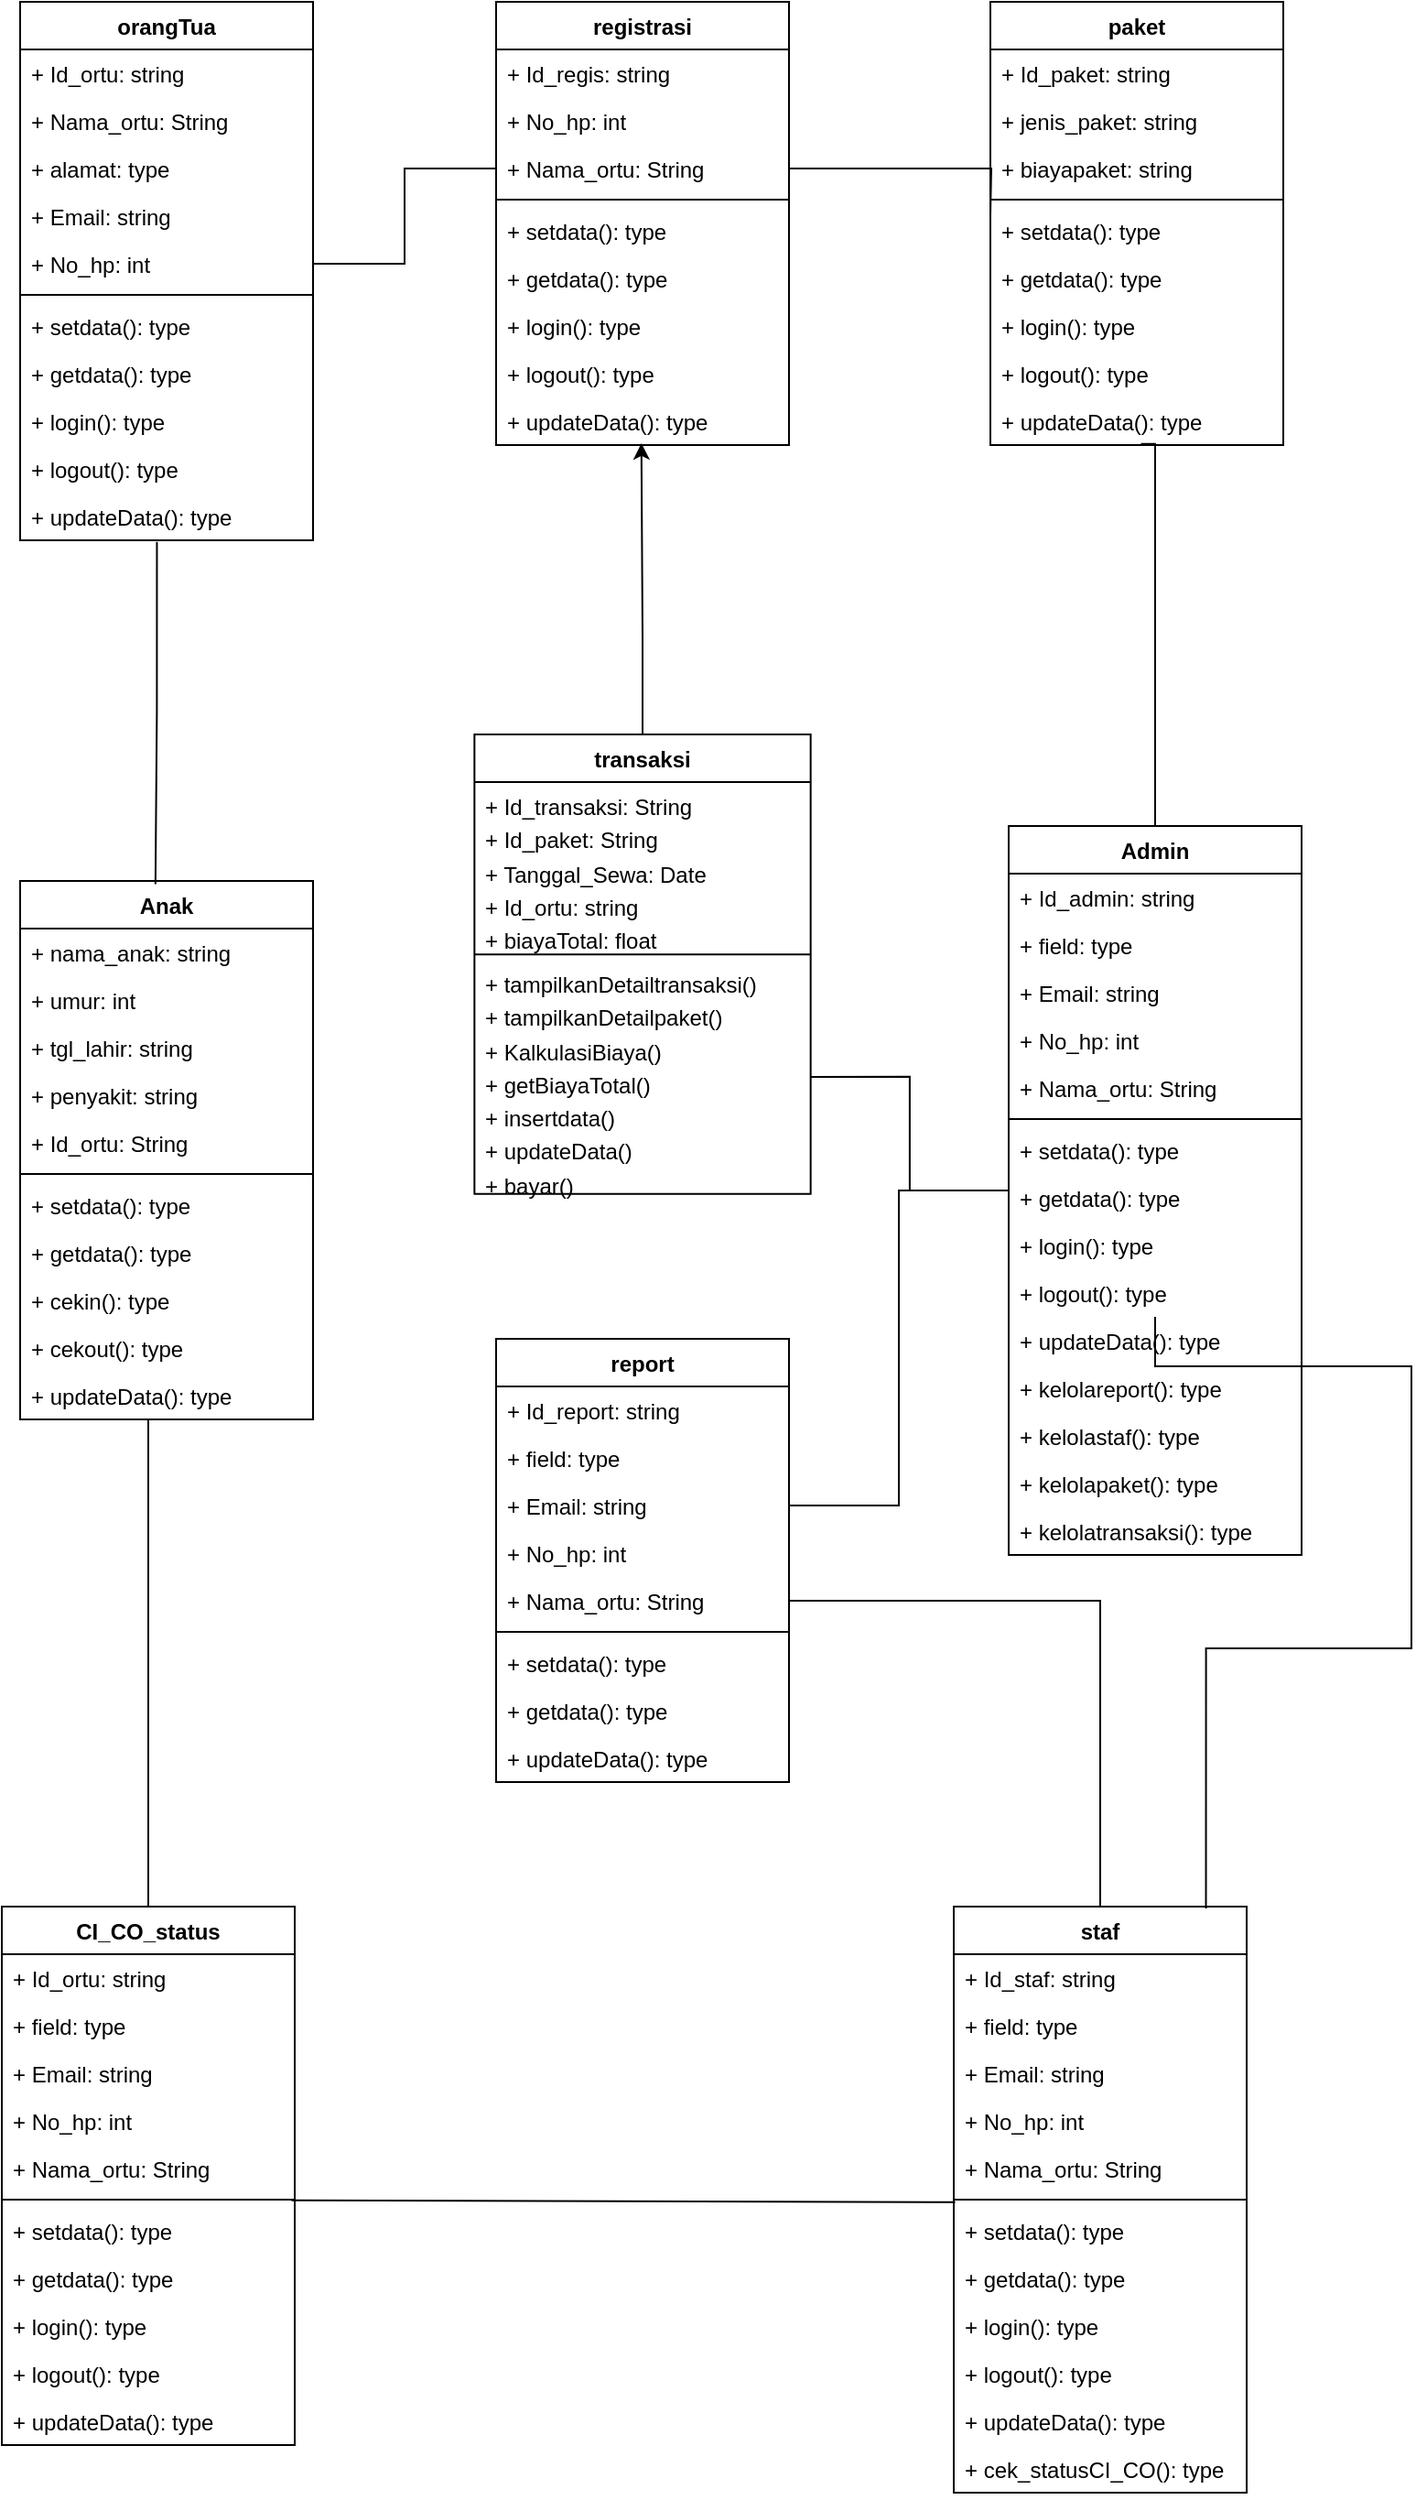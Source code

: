 <mxfile version="24.4.9" type="device">
  <diagram name="Page-1" id="0t-mGvyYorCslt9ROxZg">
    <mxGraphModel dx="456" dy="948" grid="1" gridSize="10" guides="1" tooltips="1" connect="1" arrows="1" fold="1" page="1" pageScale="1" pageWidth="850" pageHeight="1100" math="0" shadow="0">
      <root>
        <mxCell id="0" />
        <mxCell id="1" parent="0" />
        <mxCell id="l156W7WoFBeRP4FpvCoF-12" value="orangTua" style="swimlane;fontStyle=1;align=center;verticalAlign=top;childLayout=stackLayout;horizontal=1;startSize=26;horizontalStack=0;resizeParent=1;resizeParentMax=0;resizeLast=0;collapsible=1;marginBottom=0;whiteSpace=wrap;html=1;" vertex="1" parent="1">
          <mxGeometry x="30" y="30" width="160" height="294" as="geometry" />
        </mxCell>
        <mxCell id="l156W7WoFBeRP4FpvCoF-21" value="+ Id_ortu: string" style="text;strokeColor=none;fillColor=none;align=left;verticalAlign=top;spacingLeft=4;spacingRight=4;overflow=hidden;rotatable=0;points=[[0,0.5],[1,0.5]];portConstraint=eastwest;whiteSpace=wrap;html=1;" vertex="1" parent="l156W7WoFBeRP4FpvCoF-12">
          <mxGeometry y="26" width="160" height="26" as="geometry" />
        </mxCell>
        <mxCell id="l156W7WoFBeRP4FpvCoF-22" value="+ Nama_ortu: String" style="text;strokeColor=none;fillColor=none;align=left;verticalAlign=top;spacingLeft=4;spacingRight=4;overflow=hidden;rotatable=0;points=[[0,0.5],[1,0.5]];portConstraint=eastwest;whiteSpace=wrap;html=1;" vertex="1" parent="l156W7WoFBeRP4FpvCoF-12">
          <mxGeometry y="52" width="160" height="26" as="geometry" />
        </mxCell>
        <mxCell id="l156W7WoFBeRP4FpvCoF-25" value="+ alamat: type" style="text;strokeColor=none;fillColor=none;align=left;verticalAlign=top;spacingLeft=4;spacingRight=4;overflow=hidden;rotatable=0;points=[[0,0.5],[1,0.5]];portConstraint=eastwest;whiteSpace=wrap;html=1;" vertex="1" parent="l156W7WoFBeRP4FpvCoF-12">
          <mxGeometry y="78" width="160" height="26" as="geometry" />
        </mxCell>
        <mxCell id="l156W7WoFBeRP4FpvCoF-24" value="+ Email: string" style="text;strokeColor=none;fillColor=none;align=left;verticalAlign=top;spacingLeft=4;spacingRight=4;overflow=hidden;rotatable=0;points=[[0,0.5],[1,0.5]];portConstraint=eastwest;whiteSpace=wrap;html=1;" vertex="1" parent="l156W7WoFBeRP4FpvCoF-12">
          <mxGeometry y="104" width="160" height="26" as="geometry" />
        </mxCell>
        <mxCell id="l156W7WoFBeRP4FpvCoF-23" value="+ No_hp: int" style="text;strokeColor=none;fillColor=none;align=left;verticalAlign=top;spacingLeft=4;spacingRight=4;overflow=hidden;rotatable=0;points=[[0,0.5],[1,0.5]];portConstraint=eastwest;whiteSpace=wrap;html=1;" vertex="1" parent="l156W7WoFBeRP4FpvCoF-12">
          <mxGeometry y="130" width="160" height="26" as="geometry" />
        </mxCell>
        <mxCell id="l156W7WoFBeRP4FpvCoF-14" value="" style="line;strokeWidth=1;fillColor=none;align=left;verticalAlign=middle;spacingTop=-1;spacingLeft=3;spacingRight=3;rotatable=0;labelPosition=right;points=[];portConstraint=eastwest;strokeColor=inherit;" vertex="1" parent="l156W7WoFBeRP4FpvCoF-12">
          <mxGeometry y="156" width="160" height="8" as="geometry" />
        </mxCell>
        <mxCell id="l156W7WoFBeRP4FpvCoF-15" value="+ setdata(): type" style="text;strokeColor=none;fillColor=none;align=left;verticalAlign=top;spacingLeft=4;spacingRight=4;overflow=hidden;rotatable=0;points=[[0,0.5],[1,0.5]];portConstraint=eastwest;whiteSpace=wrap;html=1;" vertex="1" parent="l156W7WoFBeRP4FpvCoF-12">
          <mxGeometry y="164" width="160" height="26" as="geometry" />
        </mxCell>
        <mxCell id="l156W7WoFBeRP4FpvCoF-26" value="+ getdata(): type" style="text;strokeColor=none;fillColor=none;align=left;verticalAlign=top;spacingLeft=4;spacingRight=4;overflow=hidden;rotatable=0;points=[[0,0.5],[1,0.5]];portConstraint=eastwest;whiteSpace=wrap;html=1;" vertex="1" parent="l156W7WoFBeRP4FpvCoF-12">
          <mxGeometry y="190" width="160" height="26" as="geometry" />
        </mxCell>
        <mxCell id="l156W7WoFBeRP4FpvCoF-27" value="+ login(): type" style="text;strokeColor=none;fillColor=none;align=left;verticalAlign=top;spacingLeft=4;spacingRight=4;overflow=hidden;rotatable=0;points=[[0,0.5],[1,0.5]];portConstraint=eastwest;whiteSpace=wrap;html=1;" vertex="1" parent="l156W7WoFBeRP4FpvCoF-12">
          <mxGeometry y="216" width="160" height="26" as="geometry" />
        </mxCell>
        <mxCell id="l156W7WoFBeRP4FpvCoF-28" value="+ logout(): type" style="text;strokeColor=none;fillColor=none;align=left;verticalAlign=top;spacingLeft=4;spacingRight=4;overflow=hidden;rotatable=0;points=[[0,0.5],[1,0.5]];portConstraint=eastwest;whiteSpace=wrap;html=1;" vertex="1" parent="l156W7WoFBeRP4FpvCoF-12">
          <mxGeometry y="242" width="160" height="26" as="geometry" />
        </mxCell>
        <mxCell id="l156W7WoFBeRP4FpvCoF-29" value="+ updateData(): type" style="text;strokeColor=none;fillColor=none;align=left;verticalAlign=top;spacingLeft=4;spacingRight=4;overflow=hidden;rotatable=0;points=[[0,0.5],[1,0.5]];portConstraint=eastwest;whiteSpace=wrap;html=1;" vertex="1" parent="l156W7WoFBeRP4FpvCoF-12">
          <mxGeometry y="268" width="160" height="26" as="geometry" />
        </mxCell>
        <mxCell id="l156W7WoFBeRP4FpvCoF-30" value="paket" style="swimlane;fontStyle=1;align=center;verticalAlign=top;childLayout=stackLayout;horizontal=1;startSize=26;horizontalStack=0;resizeParent=1;resizeParentMax=0;resizeLast=0;collapsible=1;marginBottom=0;whiteSpace=wrap;html=1;" vertex="1" parent="1">
          <mxGeometry x="560" y="30" width="160" height="242" as="geometry" />
        </mxCell>
        <mxCell id="l156W7WoFBeRP4FpvCoF-31" value="+ Id_paket&lt;span style=&quot;color: rgba(0, 0, 0, 0); font-family: monospace; font-size: 0px; text-wrap: nowrap;&quot;&gt;%3CmxGraphModel%3E%3Croot%3E%3CmxCell%20id%3D%220%22%2F%3E%3CmxCell%20id%3D%221%22%20parent%3D%220%22%2F%3E%3CmxCell%20id%3D%222%22%20value%3D%22Penyewaan%22%20style%3D%22swimlane%3BfontStyle%3D1%3Balign%3Dcenter%3BverticalAlign%3Dtop%3BchildLayout%3DstackLayout%3Bhorizontal%3D1%3BstartSize%3D26%3BhorizontalStack%3D0%3BresizeParent%3D1%3BresizeParentMax%3D0%3BresizeLast%3D0%3Bcollapsible%3D1%3BmarginBottom%3D0%3BwhiteSpace%3Dwrap%3Bhtml%3D1%3B%22%20vertex%3D%221%22%20parent%3D%221%22%3E%3CmxGeometry%20x%3D%22397.884%22%20y%3D%22481.526%22%20width%3D%22183.651%22%20height%3D%22305.719%22%20as%3D%22geometry%22%3E%3CmxRectangle%20x%3D%2270%22%20y%3D%2270%22%20width%3D%22100%22%20height%3D%2230%22%20as%3D%22alternateBounds%22%2F%3E%3C%2FmxGeometry%3E%3C%2FmxCell%3E%3CmxCell%20id%3D%223%22%20value%3D%22%2B%20Id_Penyewaan%3A%20String%22%20style%3D%22text%3BstrokeColor%3Dnone%3BfillColor%3Dnone%3Balign%3Dleft%3BverticalAlign%3Dtop%3BspacingLeft%3D4%3BspacingRight%3D4%3Boverflow%3Dhidden%3Brotatable%3D0%3Bpoints%3D%5B%5B0%2C0.5%5D%2C%5B1%2C0.5%5D%5D%3BportConstraint%3Deastwest%3BwhiteSpace%3Dwrap%3Bhtml%3D1%3B%22%20vertex%3D%221%22%20parent%3D%222%22%3E%3CmxGeometry%20y%3D%2226%22%20width%3D%22183.651%22%20height%3D%2218.273%22%20as%3D%22geometry%22%2F%3E%3C%2FmxCell%3E%3CmxCell%20id%3D%224%22%20value%3D%22%2B%20Id_Motor%3A%20String%22%20style%3D%22text%3BstrokeColor%3Dnone%3BfillColor%3Dnone%3Balign%3Dleft%3BverticalAlign%3Dtop%3BspacingLeft%3D4%3BspacingRight%3D4%3Boverflow%3Dhidden%3Brotatable%3D0%3Bpoints%3D%5B%5B0%2C0.5%5D%2C%5B1%2C0.5%5D%5D%3BportConstraint%3Deastwest%3BwhiteSpace%3Dwrap%3Bhtml%3D1%3B%22%20vertex%3D%221%22%20parent%3D%222%22%3E%3CmxGeometry%20y%3D%2244.273%22%20width%3D%22183.651%22%20height%3D%2218.273%22%20as%3D%22geometry%22%2F%3E%3C%2FmxCell%3E%3CmxCell%20id%3D%225%22%20value%3D%22%2B%20Tanggal_Sewa%3A%20Date%22%20style%3D%22text%3BstrokeColor%3Dnone%3BfillColor%3Dnone%3Balign%3Dleft%3BverticalAlign%3Dtop%3BspacingLeft%3D4%3BspacingRight%3D4%3Boverflow%3Dhidden%3Brotatable%3D0%3Bpoints%3D%5B%5B0%2C0.5%5D%2C%5B1%2C0.5%5D%5D%3BportConstraint%3Deastwest%3BwhiteSpace%3Dwrap%3Bhtml%3D1%3B%22%20vertex%3D%221%22%20parent%3D%222%22%3E%3CmxGeometry%20y%3D%2262.546%22%20width%3D%22183.651%22%20height%3D%2218.273%22%20as%3D%22geometry%22%2F%3E%3C%2FmxCell%3E%3CmxCell%20id%3D%226%22%20value%3D%22%2B%20Tanggal_Kembali%3A%20Date%22%20style%3D%22text%3BstrokeColor%3Dnone%3BfillColor%3Dnone%3Balign%3Dleft%3BverticalAlign%3Dtop%3BspacingLeft%3D4%3BspacingRight%3D4%3Boverflow%3Dhidden%3Brotatable%3D0%3Bpoints%3D%5B%5B0%2C0.5%5D%2C%5B1%2C0.5%5D%5D%3BportConstraint%3Deastwest%3BwhiteSpace%3Dwrap%3Bhtml%3D1%3B%22%20vertex%3D%221%22%20parent%3D%222%22%3E%3CmxGeometry%20y%3D%2280.819%22%20width%3D%22183.651%22%20height%3D%2218.273%22%20as%3D%22geometry%22%2F%3E%3C%2FmxCell%3E%3CmxCell%20id%3D%227%22%20value%3D%22%2B%20Durasi_sewa%3A%20Time%22%20style%3D%22text%3BstrokeColor%3Dnone%3BfillColor%3Dnone%3Balign%3Dleft%3BverticalAlign%3Dtop%3BspacingLeft%3D4%3BspacingRight%3D4%3Boverflow%3Dhidden%3Brotatable%3D0%3Bpoints%3D%5B%5B0%2C0.5%5D%2C%5B1%2C0.5%5D%5D%3BportConstraint%3Deastwest%3BwhiteSpace%3Dwrap%3Bhtml%3D1%3B%22%20vertex%3D%221%22%20parent%3D%222%22%3E%3CmxGeometry%20y%3D%2299.092%22%20width%3D%22183.651%22%20height%3D%2218.273%22%20as%3D%22geometry%22%2F%3E%3C%2FmxCell%3E%3CmxCell%20id%3D%228%22%20value%3D%22%2B%20Jaminan%3A%20String%22%20style%3D%22text%3BstrokeColor%3Dnone%3BfillColor%3Dnone%3Balign%3Dleft%3BverticalAlign%3Dtop%3BspacingLeft%3D4%3BspacingRight%3D4%3Boverflow%3Dhidden%3Brotatable%3D0%3Bpoints%3D%5B%5B0%2C0.5%5D%2C%5B1%2C0.5%5D%5D%3BportConstraint%3Deastwest%3BwhiteSpace%3Dwrap%3Bhtml%3D1%3B%22%20vertex%3D%221%22%20parent%3D%222%22%3E%3CmxGeometry%20y%3D%22117.365%22%20width%3D%22183.651%22%20height%3D%2218.273%22%20as%3D%22geometry%22%2F%3E%3C%2FmxCell%3E%3CmxCell%20id%3D%229%22%20value%3D%22%2B%20Id_Pelanggan%3A%20string%22%20style%3D%22text%3BstrokeColor%3Dnone%3BfillColor%3Dnone%3Balign%3Dleft%3BverticalAlign%3Dtop%3BspacingLeft%3D4%3BspacingRight%3D4%3Boverflow%3Dhidden%3Brotatable%3D0%3Bpoints%3D%5B%5B0%2C0.5%5D%2C%5B1%2C0.5%5D%5D%3BportConstraint%3Deastwest%3BwhiteSpace%3Dwrap%3Bhtml%3D1%3B%22%20vertex%3D%221%22%20parent%3D%222%22%3E%3CmxGeometry%20y%3D%22135.639%22%20width%3D%22183.651%22%20height%3D%2218.273%22%20as%3D%22geometry%22%2F%3E%3C%2FmxCell%3E%3CmxCell%20id%3D%2210%22%20value%3D%22%2B%20biayaTotal%3A%20float%22%20style%3D%22text%3BstrokeColor%3Dnone%3BfillColor%3Dnone%3Balign%3Dleft%3BverticalAlign%3Dtop%3BspacingLeft%3D4%3BspacingRight%3D4%3Boverflow%3Dhidden%3Brotatable%3D0%3Bpoints%3D%5B%5B0%2C0.5%5D%2C%5B1%2C0.5%5D%5D%3BportConstraint%3Deastwest%3BwhiteSpace%3Dwrap%3Bhtml%3D1%3B%22%20vertex%3D%221%22%20parent%3D%222%22%3E%3CmxGeometry%20y%3D%22153.912%22%20width%3D%22183.651%22%20height%3D%2218.273%22%20as%3D%22geometry%22%2F%3E%3C%2FmxCell%3E%3CmxCell%20id%3D%2211%22%20value%3D%22%22%20style%3D%22line%3BstrokeWidth%3D1%3BfillColor%3Dnone%3Balign%3Dleft%3BverticalAlign%3Dmiddle%3BspacingTop%3D-1%3BspacingLeft%3D3%3BspacingRight%3D3%3Brotatable%3D0%3BlabelPosition%3Dright%3Bpoints%3D%5B%5D%3BportConstraint%3Deastwest%3BstrokeColor%3Dinherit%3B%22%20vertex%3D%221%22%20parent%3D%222%22%3E%3CmxGeometry%20y%3D%22172.185%22%20width%3D%22183.651%22%20height%3D%225.622%22%20as%3D%22geometry%22%2F%3E%3C%2FmxCell%3E%3CmxCell%20id%3D%2212%22%20value%3D%22%2B%20tampilkanDetailPenyewa()%22%20style%3D%22text%3BstrokeColor%3Dnone%3BfillColor%3Dnone%3Balign%3Dleft%3BverticalAlign%3Dtop%3BspacingLeft%3D4%3BspacingRight%3D4%3Boverflow%3Dhidden%3Brotatable%3D0%3Bpoints%3D%5B%5B0%2C0.5%5D%2C%5B1%2C0.5%5D%5D%3BportConstraint%3Deastwest%3BwhiteSpace%3Dwrap%3Bhtml%3D1%3B%22%20vertex%3D%221%22%20parent%3D%222%22%3E%3CmxGeometry%20y%3D%22177.807%22%20width%3D%22183.651%22%20height%3D%2218.273%22%20as%3D%22geometry%22%2F%3E%3C%2FmxCell%3E%3CmxCell%20id%3D%2213%22%20value%3D%22%2B%20tampilkanDetailPenyewaan()%22%20style%3D%22text%3BstrokeColor%3Dnone%3BfillColor%3Dnone%3Balign%3Dleft%3BverticalAlign%3Dtop%3BspacingLeft%3D4%3BspacingRight%3D4%3Boverflow%3Dhidden%3Brotatable%3D0%3Bpoints%3D%5B%5B0%2C0.5%5D%2C%5B1%2C0.5%5D%5D%3BportConstraint%3Deastwest%3BwhiteSpace%3Dwrap%3Bhtml%3D1%3B%22%20vertex%3D%221%22%20parent%3D%222%22%3E%3CmxGeometry%20y%3D%22196.08%22%20width%3D%22183.651%22%20height%3D%2218.273%22%20as%3D%22geometry%22%2F%3E%3C%2FmxCell%3E%3CmxCell%20id%3D%2214%22%20value%3D%22%2B%20KalkulasiBiaya()%22%20style%3D%22text%3BstrokeColor%3Dnone%3BfillColor%3Dnone%3Balign%3Dleft%3BverticalAlign%3Dtop%3BspacingLeft%3D4%3BspacingRight%3D4%3Boverflow%3Dhidden%3Brotatable%3D0%3Bpoints%3D%5B%5B0%2C0.5%5D%2C%5B1%2C0.5%5D%5D%3BportConstraint%3Deastwest%3BwhiteSpace%3Dwrap%3Bhtml%3D1%3B%22%20vertex%3D%221%22%20parent%3D%222%22%3E%3CmxGeometry%20y%3D%22214.353%22%20width%3D%22183.651%22%20height%3D%2218.273%22%20as%3D%22geometry%22%2F%3E%3C%2FmxCell%3E%3CmxCell%20id%3D%2215%22%20value%3D%22%2B%20getBiayaTotal()%22%20style%3D%22text%3BstrokeColor%3Dnone%3BfillColor%3Dnone%3Balign%3Dleft%3BverticalAlign%3Dtop%3BspacingLeft%3D4%3BspacingRight%3D4%3Boverflow%3Dhidden%3Brotatable%3D0%3Bpoints%3D%5B%5B0%2C0.5%5D%2C%5B1%2C0.5%5D%5D%3BportConstraint%3Deastwest%3BwhiteSpace%3Dwrap%3Bhtml%3D1%3B%22%20vertex%3D%221%22%20parent%3D%222%22%3E%3CmxGeometry%20y%3D%22232.627%22%20width%3D%22183.651%22%20height%3D%2218.273%22%20as%3D%22geometry%22%2F%3E%3C%2FmxCell%3E%3CmxCell%20id%3D%2216%22%20value%3D%22%2B%20insertdata()%22%20style%3D%22text%3BstrokeColor%3Dnone%3BfillColor%3Dnone%3Balign%3Dleft%3BverticalAlign%3Dtop%3BspacingLeft%3D4%3BspacingRight%3D4%3Boverflow%3Dhidden%3Brotatable%3D0%3Bpoints%3D%5B%5B0%2C0.5%5D%2C%5B1%2C0.5%5D%5D%3BportConstraint%3Deastwest%3BwhiteSpace%3Dwrap%3Bhtml%3D1%3B%22%20vertex%3D%221%22%20parent%3D%222%22%3E%3CmxGeometry%20y%3D%22250.9%22%20width%3D%22183.651%22%20height%3D%2218.273%22%20as%3D%22geometry%22%2F%3E%3C%2FmxCell%3E%3CmxCell%20id%3D%2217%22%20value%3D%22%2B%20updateData()%22%20style%3D%22text%3BstrokeColor%3Dnone%3BfillColor%3Dnone%3Balign%3Dleft%3BverticalAlign%3Dtop%3BspacingLeft%3D4%3BspacingRight%3D4%3Boverflow%3Dhidden%3Brotatable%3D0%3Bpoints%3D%5B%5B0%2C0.5%5D%2C%5B1%2C0.5%5D%5D%3BportConstraint%3Deastwest%3BwhiteSpace%3Dwrap%3Bhtml%3D1%3B%22%20vertex%3D%221%22%20parent%3D%222%22%3E%3CmxGeometry%20y%3D%22269.173%22%20width%3D%22183.651%22%20height%3D%2218.273%22%20as%3D%22geometry%22%2F%3E%3C%2FmxCell%3E%3CmxCell%20id%3D%2218%22%20value%3D%22%2B%20pilihMotor()%22%20style%3D%22text%3BstrokeColor%3Dnone%3BfillColor%3Dnone%3Balign%3Dleft%3BverticalAlign%3Dtop%3BspacingLeft%3D4%3BspacingRight%3D4%3Boverflow%3Dhidden%3Brotatable%3D0%3Bpoints%3D%5B%5B0%2C0.5%5D%2C%5B1%2C0.5%5D%5D%3BportConstraint%3Deastwest%3BwhiteSpace%3Dwrap%3Bhtml%3D1%3B%22%20vertex%3D%221%22%20parent%3D%222%22%3E%3CmxGeometry%20y%3D%22287.446%22%20width%3D%22183.651%22%20height%3D%2218.273%22%20as%3D%22geometry%22%2F%3E%3C%2FmxCell%3E%3C%2Froot%3E%3C%2FmxGraphModel%3E&lt;/span&gt;: string" style="text;strokeColor=none;fillColor=none;align=left;verticalAlign=top;spacingLeft=4;spacingRight=4;overflow=hidden;rotatable=0;points=[[0,0.5],[1,0.5]];portConstraint=eastwest;whiteSpace=wrap;html=1;" vertex="1" parent="l156W7WoFBeRP4FpvCoF-30">
          <mxGeometry y="26" width="160" height="26" as="geometry" />
        </mxCell>
        <mxCell id="l156W7WoFBeRP4FpvCoF-32" value="+ jenis_paket: string" style="text;strokeColor=none;fillColor=none;align=left;verticalAlign=top;spacingLeft=4;spacingRight=4;overflow=hidden;rotatable=0;points=[[0,0.5],[1,0.5]];portConstraint=eastwest;whiteSpace=wrap;html=1;" vertex="1" parent="l156W7WoFBeRP4FpvCoF-30">
          <mxGeometry y="52" width="160" height="26" as="geometry" />
        </mxCell>
        <mxCell id="l156W7WoFBeRP4FpvCoF-33" value="+ biayapaket: string" style="text;strokeColor=none;fillColor=none;align=left;verticalAlign=top;spacingLeft=4;spacingRight=4;overflow=hidden;rotatable=0;points=[[0,0.5],[1,0.5]];portConstraint=eastwest;whiteSpace=wrap;html=1;" vertex="1" parent="l156W7WoFBeRP4FpvCoF-30">
          <mxGeometry y="78" width="160" height="26" as="geometry" />
        </mxCell>
        <mxCell id="l156W7WoFBeRP4FpvCoF-36" value="" style="line;strokeWidth=1;fillColor=none;align=left;verticalAlign=middle;spacingTop=-1;spacingLeft=3;spacingRight=3;rotatable=0;labelPosition=right;points=[];portConstraint=eastwest;strokeColor=inherit;" vertex="1" parent="l156W7WoFBeRP4FpvCoF-30">
          <mxGeometry y="104" width="160" height="8" as="geometry" />
        </mxCell>
        <mxCell id="l156W7WoFBeRP4FpvCoF-37" value="+ setdata(): type" style="text;strokeColor=none;fillColor=none;align=left;verticalAlign=top;spacingLeft=4;spacingRight=4;overflow=hidden;rotatable=0;points=[[0,0.5],[1,0.5]];portConstraint=eastwest;whiteSpace=wrap;html=1;" vertex="1" parent="l156W7WoFBeRP4FpvCoF-30">
          <mxGeometry y="112" width="160" height="26" as="geometry" />
        </mxCell>
        <mxCell id="l156W7WoFBeRP4FpvCoF-38" value="+ getdata(): type" style="text;strokeColor=none;fillColor=none;align=left;verticalAlign=top;spacingLeft=4;spacingRight=4;overflow=hidden;rotatable=0;points=[[0,0.5],[1,0.5]];portConstraint=eastwest;whiteSpace=wrap;html=1;" vertex="1" parent="l156W7WoFBeRP4FpvCoF-30">
          <mxGeometry y="138" width="160" height="26" as="geometry" />
        </mxCell>
        <mxCell id="l156W7WoFBeRP4FpvCoF-39" value="+ login(): type" style="text;strokeColor=none;fillColor=none;align=left;verticalAlign=top;spacingLeft=4;spacingRight=4;overflow=hidden;rotatable=0;points=[[0,0.5],[1,0.5]];portConstraint=eastwest;whiteSpace=wrap;html=1;" vertex="1" parent="l156W7WoFBeRP4FpvCoF-30">
          <mxGeometry y="164" width="160" height="26" as="geometry" />
        </mxCell>
        <mxCell id="l156W7WoFBeRP4FpvCoF-40" value="+ logout(): type" style="text;strokeColor=none;fillColor=none;align=left;verticalAlign=top;spacingLeft=4;spacingRight=4;overflow=hidden;rotatable=0;points=[[0,0.5],[1,0.5]];portConstraint=eastwest;whiteSpace=wrap;html=1;" vertex="1" parent="l156W7WoFBeRP4FpvCoF-30">
          <mxGeometry y="190" width="160" height="26" as="geometry" />
        </mxCell>
        <mxCell id="l156W7WoFBeRP4FpvCoF-41" value="+ updateData(): type" style="text;strokeColor=none;fillColor=none;align=left;verticalAlign=top;spacingLeft=4;spacingRight=4;overflow=hidden;rotatable=0;points=[[0,0.5],[1,0.5]];portConstraint=eastwest;whiteSpace=wrap;html=1;" vertex="1" parent="l156W7WoFBeRP4FpvCoF-30">
          <mxGeometry y="216" width="160" height="26" as="geometry" />
        </mxCell>
        <mxCell id="l156W7WoFBeRP4FpvCoF-42" value="registrasi&lt;div&gt;&lt;br&gt;&lt;/div&gt;" style="swimlane;fontStyle=1;align=center;verticalAlign=top;childLayout=stackLayout;horizontal=1;startSize=26;horizontalStack=0;resizeParent=1;resizeParentMax=0;resizeLast=0;collapsible=1;marginBottom=0;whiteSpace=wrap;html=1;" vertex="1" parent="1">
          <mxGeometry x="290" y="30" width="160" height="242" as="geometry" />
        </mxCell>
        <mxCell id="l156W7WoFBeRP4FpvCoF-43" value="+ Id_regis: string" style="text;strokeColor=none;fillColor=none;align=left;verticalAlign=top;spacingLeft=4;spacingRight=4;overflow=hidden;rotatable=0;points=[[0,0.5],[1,0.5]];portConstraint=eastwest;whiteSpace=wrap;html=1;" vertex="1" parent="l156W7WoFBeRP4FpvCoF-42">
          <mxGeometry y="26" width="160" height="26" as="geometry" />
        </mxCell>
        <mxCell id="l156W7WoFBeRP4FpvCoF-46" value="+ No_hp: int" style="text;strokeColor=none;fillColor=none;align=left;verticalAlign=top;spacingLeft=4;spacingRight=4;overflow=hidden;rotatable=0;points=[[0,0.5],[1,0.5]];portConstraint=eastwest;whiteSpace=wrap;html=1;" vertex="1" parent="l156W7WoFBeRP4FpvCoF-42">
          <mxGeometry y="52" width="160" height="26" as="geometry" />
        </mxCell>
        <mxCell id="l156W7WoFBeRP4FpvCoF-47" value="+ Nama_ortu: String" style="text;strokeColor=none;fillColor=none;align=left;verticalAlign=top;spacingLeft=4;spacingRight=4;overflow=hidden;rotatable=0;points=[[0,0.5],[1,0.5]];portConstraint=eastwest;whiteSpace=wrap;html=1;" vertex="1" parent="l156W7WoFBeRP4FpvCoF-42">
          <mxGeometry y="78" width="160" height="26" as="geometry" />
        </mxCell>
        <mxCell id="l156W7WoFBeRP4FpvCoF-48" value="" style="line;strokeWidth=1;fillColor=none;align=left;verticalAlign=middle;spacingTop=-1;spacingLeft=3;spacingRight=3;rotatable=0;labelPosition=right;points=[];portConstraint=eastwest;strokeColor=inherit;" vertex="1" parent="l156W7WoFBeRP4FpvCoF-42">
          <mxGeometry y="104" width="160" height="8" as="geometry" />
        </mxCell>
        <mxCell id="l156W7WoFBeRP4FpvCoF-49" value="+ setdata(): type" style="text;strokeColor=none;fillColor=none;align=left;verticalAlign=top;spacingLeft=4;spacingRight=4;overflow=hidden;rotatable=0;points=[[0,0.5],[1,0.5]];portConstraint=eastwest;whiteSpace=wrap;html=1;" vertex="1" parent="l156W7WoFBeRP4FpvCoF-42">
          <mxGeometry y="112" width="160" height="26" as="geometry" />
        </mxCell>
        <mxCell id="l156W7WoFBeRP4FpvCoF-50" value="+ getdata(): type" style="text;strokeColor=none;fillColor=none;align=left;verticalAlign=top;spacingLeft=4;spacingRight=4;overflow=hidden;rotatable=0;points=[[0,0.5],[1,0.5]];portConstraint=eastwest;whiteSpace=wrap;html=1;" vertex="1" parent="l156W7WoFBeRP4FpvCoF-42">
          <mxGeometry y="138" width="160" height="26" as="geometry" />
        </mxCell>
        <mxCell id="l156W7WoFBeRP4FpvCoF-51" value="+ login(): type" style="text;strokeColor=none;fillColor=none;align=left;verticalAlign=top;spacingLeft=4;spacingRight=4;overflow=hidden;rotatable=0;points=[[0,0.5],[1,0.5]];portConstraint=eastwest;whiteSpace=wrap;html=1;" vertex="1" parent="l156W7WoFBeRP4FpvCoF-42">
          <mxGeometry y="164" width="160" height="26" as="geometry" />
        </mxCell>
        <mxCell id="l156W7WoFBeRP4FpvCoF-52" value="+ logout(): type" style="text;strokeColor=none;fillColor=none;align=left;verticalAlign=top;spacingLeft=4;spacingRight=4;overflow=hidden;rotatable=0;points=[[0,0.5],[1,0.5]];portConstraint=eastwest;whiteSpace=wrap;html=1;" vertex="1" parent="l156W7WoFBeRP4FpvCoF-42">
          <mxGeometry y="190" width="160" height="26" as="geometry" />
        </mxCell>
        <mxCell id="l156W7WoFBeRP4FpvCoF-53" value="+ updateData(): type" style="text;strokeColor=none;fillColor=none;align=left;verticalAlign=top;spacingLeft=4;spacingRight=4;overflow=hidden;rotatable=0;points=[[0,0.5],[1,0.5]];portConstraint=eastwest;whiteSpace=wrap;html=1;" vertex="1" parent="l156W7WoFBeRP4FpvCoF-42">
          <mxGeometry y="216" width="160" height="26" as="geometry" />
        </mxCell>
        <mxCell id="l156W7WoFBeRP4FpvCoF-117" style="edgeStyle=orthogonalEdgeStyle;rounded=0;orthogonalLoop=1;jettySize=auto;html=1;entryX=0.5;entryY=0;entryDx=0;entryDy=0;endArrow=none;endFill=0;" edge="1" parent="1" source="l156W7WoFBeRP4FpvCoF-66" target="l156W7WoFBeRP4FpvCoF-105">
          <mxGeometry relative="1" as="geometry">
            <Array as="points">
              <mxPoint x="100" y="860" />
              <mxPoint x="100" y="860" />
            </Array>
          </mxGeometry>
        </mxCell>
        <mxCell id="l156W7WoFBeRP4FpvCoF-66" value="&lt;div&gt;Anak&lt;/div&gt;" style="swimlane;fontStyle=1;align=center;verticalAlign=top;childLayout=stackLayout;horizontal=1;startSize=26;horizontalStack=0;resizeParent=1;resizeParentMax=0;resizeLast=0;collapsible=1;marginBottom=0;whiteSpace=wrap;html=1;" vertex="1" parent="1">
          <mxGeometry x="30" y="510" width="160" height="294" as="geometry" />
        </mxCell>
        <mxCell id="l156W7WoFBeRP4FpvCoF-67" value="+ nama_anak: string" style="text;strokeColor=none;fillColor=none;align=left;verticalAlign=top;spacingLeft=4;spacingRight=4;overflow=hidden;rotatable=0;points=[[0,0.5],[1,0.5]];portConstraint=eastwest;whiteSpace=wrap;html=1;" vertex="1" parent="l156W7WoFBeRP4FpvCoF-66">
          <mxGeometry y="26" width="160" height="26" as="geometry" />
        </mxCell>
        <mxCell id="l156W7WoFBeRP4FpvCoF-68" value="+ umur: int" style="text;strokeColor=none;fillColor=none;align=left;verticalAlign=top;spacingLeft=4;spacingRight=4;overflow=hidden;rotatable=0;points=[[0,0.5],[1,0.5]];portConstraint=eastwest;whiteSpace=wrap;html=1;" vertex="1" parent="l156W7WoFBeRP4FpvCoF-66">
          <mxGeometry y="52" width="160" height="26" as="geometry" />
        </mxCell>
        <mxCell id="l156W7WoFBeRP4FpvCoF-69" value="+ tgl_lahir: string" style="text;strokeColor=none;fillColor=none;align=left;verticalAlign=top;spacingLeft=4;spacingRight=4;overflow=hidden;rotatable=0;points=[[0,0.5],[1,0.5]];portConstraint=eastwest;whiteSpace=wrap;html=1;" vertex="1" parent="l156W7WoFBeRP4FpvCoF-66">
          <mxGeometry y="78" width="160" height="26" as="geometry" />
        </mxCell>
        <mxCell id="l156W7WoFBeRP4FpvCoF-70" value="+ penyakit: string" style="text;strokeColor=none;fillColor=none;align=left;verticalAlign=top;spacingLeft=4;spacingRight=4;overflow=hidden;rotatable=0;points=[[0,0.5],[1,0.5]];portConstraint=eastwest;whiteSpace=wrap;html=1;" vertex="1" parent="l156W7WoFBeRP4FpvCoF-66">
          <mxGeometry y="104" width="160" height="26" as="geometry" />
        </mxCell>
        <mxCell id="l156W7WoFBeRP4FpvCoF-71" value="+ Id_ortu: String" style="text;strokeColor=none;fillColor=none;align=left;verticalAlign=top;spacingLeft=4;spacingRight=4;overflow=hidden;rotatable=0;points=[[0,0.5],[1,0.5]];portConstraint=eastwest;whiteSpace=wrap;html=1;" vertex="1" parent="l156W7WoFBeRP4FpvCoF-66">
          <mxGeometry y="130" width="160" height="26" as="geometry" />
        </mxCell>
        <mxCell id="l156W7WoFBeRP4FpvCoF-72" value="" style="line;strokeWidth=1;fillColor=none;align=left;verticalAlign=middle;spacingTop=-1;spacingLeft=3;spacingRight=3;rotatable=0;labelPosition=right;points=[];portConstraint=eastwest;strokeColor=inherit;" vertex="1" parent="l156W7WoFBeRP4FpvCoF-66">
          <mxGeometry y="156" width="160" height="8" as="geometry" />
        </mxCell>
        <mxCell id="l156W7WoFBeRP4FpvCoF-73" value="+ setdata(): type" style="text;strokeColor=none;fillColor=none;align=left;verticalAlign=top;spacingLeft=4;spacingRight=4;overflow=hidden;rotatable=0;points=[[0,0.5],[1,0.5]];portConstraint=eastwest;whiteSpace=wrap;html=1;" vertex="1" parent="l156W7WoFBeRP4FpvCoF-66">
          <mxGeometry y="164" width="160" height="26" as="geometry" />
        </mxCell>
        <mxCell id="l156W7WoFBeRP4FpvCoF-74" value="+ getdata(): type" style="text;strokeColor=none;fillColor=none;align=left;verticalAlign=top;spacingLeft=4;spacingRight=4;overflow=hidden;rotatable=0;points=[[0,0.5],[1,0.5]];portConstraint=eastwest;whiteSpace=wrap;html=1;" vertex="1" parent="l156W7WoFBeRP4FpvCoF-66">
          <mxGeometry y="190" width="160" height="26" as="geometry" />
        </mxCell>
        <mxCell id="l156W7WoFBeRP4FpvCoF-75" value="+ cekin(): type" style="text;strokeColor=none;fillColor=none;align=left;verticalAlign=top;spacingLeft=4;spacingRight=4;overflow=hidden;rotatable=0;points=[[0,0.5],[1,0.5]];portConstraint=eastwest;whiteSpace=wrap;html=1;" vertex="1" parent="l156W7WoFBeRP4FpvCoF-66">
          <mxGeometry y="216" width="160" height="26" as="geometry" />
        </mxCell>
        <mxCell id="l156W7WoFBeRP4FpvCoF-76" value="+ cekout(): type" style="text;strokeColor=none;fillColor=none;align=left;verticalAlign=top;spacingLeft=4;spacingRight=4;overflow=hidden;rotatable=0;points=[[0,0.5],[1,0.5]];portConstraint=eastwest;whiteSpace=wrap;html=1;" vertex="1" parent="l156W7WoFBeRP4FpvCoF-66">
          <mxGeometry y="242" width="160" height="26" as="geometry" />
        </mxCell>
        <mxCell id="l156W7WoFBeRP4FpvCoF-77" value="+ updateData(): type" style="text;strokeColor=none;fillColor=none;align=left;verticalAlign=top;spacingLeft=4;spacingRight=4;overflow=hidden;rotatable=0;points=[[0,0.5],[1,0.5]];portConstraint=eastwest;whiteSpace=wrap;html=1;" vertex="1" parent="l156W7WoFBeRP4FpvCoF-66">
          <mxGeometry y="268" width="160" height="26" as="geometry" />
        </mxCell>
        <mxCell id="l156W7WoFBeRP4FpvCoF-137" style="edgeStyle=orthogonalEdgeStyle;rounded=0;orthogonalLoop=1;jettySize=auto;html=1;entryX=1;entryY=0.5;entryDx=0;entryDy=0;endArrow=none;endFill=0;" edge="1" parent="1" source="l156W7WoFBeRP4FpvCoF-78" target="l156W7WoFBeRP4FpvCoF-95">
          <mxGeometry relative="1" as="geometry" />
        </mxCell>
        <mxCell id="l156W7WoFBeRP4FpvCoF-78" value="&lt;div&gt;staf&lt;/div&gt;" style="swimlane;fontStyle=1;align=center;verticalAlign=top;childLayout=stackLayout;horizontal=1;startSize=26;horizontalStack=0;resizeParent=1;resizeParentMax=0;resizeLast=0;collapsible=1;marginBottom=0;whiteSpace=wrap;html=1;" vertex="1" parent="1">
          <mxGeometry x="540" y="1070" width="160" height="320" as="geometry" />
        </mxCell>
        <mxCell id="l156W7WoFBeRP4FpvCoF-79" value="+ Id_staf: string" style="text;strokeColor=none;fillColor=none;align=left;verticalAlign=top;spacingLeft=4;spacingRight=4;overflow=hidden;rotatable=0;points=[[0,0.5],[1,0.5]];portConstraint=eastwest;whiteSpace=wrap;html=1;" vertex="1" parent="l156W7WoFBeRP4FpvCoF-78">
          <mxGeometry y="26" width="160" height="26" as="geometry" />
        </mxCell>
        <mxCell id="l156W7WoFBeRP4FpvCoF-80" value="+ field: type" style="text;strokeColor=none;fillColor=none;align=left;verticalAlign=top;spacingLeft=4;spacingRight=4;overflow=hidden;rotatable=0;points=[[0,0.5],[1,0.5]];portConstraint=eastwest;whiteSpace=wrap;html=1;" vertex="1" parent="l156W7WoFBeRP4FpvCoF-78">
          <mxGeometry y="52" width="160" height="26" as="geometry" />
        </mxCell>
        <mxCell id="l156W7WoFBeRP4FpvCoF-81" value="+ Email: string" style="text;strokeColor=none;fillColor=none;align=left;verticalAlign=top;spacingLeft=4;spacingRight=4;overflow=hidden;rotatable=0;points=[[0,0.5],[1,0.5]];portConstraint=eastwest;whiteSpace=wrap;html=1;" vertex="1" parent="l156W7WoFBeRP4FpvCoF-78">
          <mxGeometry y="78" width="160" height="26" as="geometry" />
        </mxCell>
        <mxCell id="l156W7WoFBeRP4FpvCoF-82" value="+ No_hp: int" style="text;strokeColor=none;fillColor=none;align=left;verticalAlign=top;spacingLeft=4;spacingRight=4;overflow=hidden;rotatable=0;points=[[0,0.5],[1,0.5]];portConstraint=eastwest;whiteSpace=wrap;html=1;" vertex="1" parent="l156W7WoFBeRP4FpvCoF-78">
          <mxGeometry y="104" width="160" height="26" as="geometry" />
        </mxCell>
        <mxCell id="l156W7WoFBeRP4FpvCoF-83" value="+ Nama_ortu: String" style="text;strokeColor=none;fillColor=none;align=left;verticalAlign=top;spacingLeft=4;spacingRight=4;overflow=hidden;rotatable=0;points=[[0,0.5],[1,0.5]];portConstraint=eastwest;whiteSpace=wrap;html=1;" vertex="1" parent="l156W7WoFBeRP4FpvCoF-78">
          <mxGeometry y="130" width="160" height="26" as="geometry" />
        </mxCell>
        <mxCell id="l156W7WoFBeRP4FpvCoF-84" value="" style="line;strokeWidth=1;fillColor=none;align=left;verticalAlign=middle;spacingTop=-1;spacingLeft=3;spacingRight=3;rotatable=0;labelPosition=right;points=[];portConstraint=eastwest;strokeColor=inherit;" vertex="1" parent="l156W7WoFBeRP4FpvCoF-78">
          <mxGeometry y="156" width="160" height="8" as="geometry" />
        </mxCell>
        <mxCell id="l156W7WoFBeRP4FpvCoF-85" value="+ setdata(): type" style="text;strokeColor=none;fillColor=none;align=left;verticalAlign=top;spacingLeft=4;spacingRight=4;overflow=hidden;rotatable=0;points=[[0,0.5],[1,0.5]];portConstraint=eastwest;whiteSpace=wrap;html=1;" vertex="1" parent="l156W7WoFBeRP4FpvCoF-78">
          <mxGeometry y="164" width="160" height="26" as="geometry" />
        </mxCell>
        <mxCell id="l156W7WoFBeRP4FpvCoF-86" value="+ getdata(): type" style="text;strokeColor=none;fillColor=none;align=left;verticalAlign=top;spacingLeft=4;spacingRight=4;overflow=hidden;rotatable=0;points=[[0,0.5],[1,0.5]];portConstraint=eastwest;whiteSpace=wrap;html=1;" vertex="1" parent="l156W7WoFBeRP4FpvCoF-78">
          <mxGeometry y="190" width="160" height="26" as="geometry" />
        </mxCell>
        <mxCell id="l156W7WoFBeRP4FpvCoF-87" value="+ login(): type" style="text;strokeColor=none;fillColor=none;align=left;verticalAlign=top;spacingLeft=4;spacingRight=4;overflow=hidden;rotatable=0;points=[[0,0.5],[1,0.5]];portConstraint=eastwest;whiteSpace=wrap;html=1;" vertex="1" parent="l156W7WoFBeRP4FpvCoF-78">
          <mxGeometry y="216" width="160" height="26" as="geometry" />
        </mxCell>
        <mxCell id="l156W7WoFBeRP4FpvCoF-88" value="+ logout(): type" style="text;strokeColor=none;fillColor=none;align=left;verticalAlign=top;spacingLeft=4;spacingRight=4;overflow=hidden;rotatable=0;points=[[0,0.5],[1,0.5]];portConstraint=eastwest;whiteSpace=wrap;html=1;" vertex="1" parent="l156W7WoFBeRP4FpvCoF-78">
          <mxGeometry y="242" width="160" height="26" as="geometry" />
        </mxCell>
        <mxCell id="l156W7WoFBeRP4FpvCoF-89" value="+ updateData(): type" style="text;strokeColor=none;fillColor=none;align=left;verticalAlign=top;spacingLeft=4;spacingRight=4;overflow=hidden;rotatable=0;points=[[0,0.5],[1,0.5]];portConstraint=eastwest;whiteSpace=wrap;html=1;" vertex="1" parent="l156W7WoFBeRP4FpvCoF-78">
          <mxGeometry y="268" width="160" height="26" as="geometry" />
        </mxCell>
        <mxCell id="l156W7WoFBeRP4FpvCoF-159" value="+ cek_statusCI_CO(): type" style="text;strokeColor=none;fillColor=none;align=left;verticalAlign=top;spacingLeft=4;spacingRight=4;overflow=hidden;rotatable=0;points=[[0,0.5],[1,0.5]];portConstraint=eastwest;whiteSpace=wrap;html=1;" vertex="1" parent="l156W7WoFBeRP4FpvCoF-78">
          <mxGeometry y="294" width="160" height="26" as="geometry" />
        </mxCell>
        <mxCell id="l156W7WoFBeRP4FpvCoF-90" value="&lt;div&gt;report&lt;/div&gt;" style="swimlane;fontStyle=1;align=center;verticalAlign=top;childLayout=stackLayout;horizontal=1;startSize=26;horizontalStack=0;resizeParent=1;resizeParentMax=0;resizeLast=0;collapsible=1;marginBottom=0;whiteSpace=wrap;html=1;" vertex="1" parent="1">
          <mxGeometry x="290" y="760" width="160" height="242" as="geometry" />
        </mxCell>
        <mxCell id="l156W7WoFBeRP4FpvCoF-91" value="+ Id_report: string" style="text;strokeColor=none;fillColor=none;align=left;verticalAlign=top;spacingLeft=4;spacingRight=4;overflow=hidden;rotatable=0;points=[[0,0.5],[1,0.5]];portConstraint=eastwest;whiteSpace=wrap;html=1;" vertex="1" parent="l156W7WoFBeRP4FpvCoF-90">
          <mxGeometry y="26" width="160" height="26" as="geometry" />
        </mxCell>
        <mxCell id="l156W7WoFBeRP4FpvCoF-92" value="+ field: type" style="text;strokeColor=none;fillColor=none;align=left;verticalAlign=top;spacingLeft=4;spacingRight=4;overflow=hidden;rotatable=0;points=[[0,0.5],[1,0.5]];portConstraint=eastwest;whiteSpace=wrap;html=1;" vertex="1" parent="l156W7WoFBeRP4FpvCoF-90">
          <mxGeometry y="52" width="160" height="26" as="geometry" />
        </mxCell>
        <mxCell id="l156W7WoFBeRP4FpvCoF-93" value="+ Email: string" style="text;strokeColor=none;fillColor=none;align=left;verticalAlign=top;spacingLeft=4;spacingRight=4;overflow=hidden;rotatable=0;points=[[0,0.5],[1,0.5]];portConstraint=eastwest;whiteSpace=wrap;html=1;" vertex="1" parent="l156W7WoFBeRP4FpvCoF-90">
          <mxGeometry y="78" width="160" height="26" as="geometry" />
        </mxCell>
        <mxCell id="l156W7WoFBeRP4FpvCoF-94" value="+ No_hp: int" style="text;strokeColor=none;fillColor=none;align=left;verticalAlign=top;spacingLeft=4;spacingRight=4;overflow=hidden;rotatable=0;points=[[0,0.5],[1,0.5]];portConstraint=eastwest;whiteSpace=wrap;html=1;" vertex="1" parent="l156W7WoFBeRP4FpvCoF-90">
          <mxGeometry y="104" width="160" height="26" as="geometry" />
        </mxCell>
        <mxCell id="l156W7WoFBeRP4FpvCoF-95" value="+ Nama_ortu: String" style="text;strokeColor=none;fillColor=none;align=left;verticalAlign=top;spacingLeft=4;spacingRight=4;overflow=hidden;rotatable=0;points=[[0,0.5],[1,0.5]];portConstraint=eastwest;whiteSpace=wrap;html=1;" vertex="1" parent="l156W7WoFBeRP4FpvCoF-90">
          <mxGeometry y="130" width="160" height="26" as="geometry" />
        </mxCell>
        <mxCell id="l156W7WoFBeRP4FpvCoF-96" value="" style="line;strokeWidth=1;fillColor=none;align=left;verticalAlign=middle;spacingTop=-1;spacingLeft=3;spacingRight=3;rotatable=0;labelPosition=right;points=[];portConstraint=eastwest;strokeColor=inherit;" vertex="1" parent="l156W7WoFBeRP4FpvCoF-90">
          <mxGeometry y="156" width="160" height="8" as="geometry" />
        </mxCell>
        <mxCell id="l156W7WoFBeRP4FpvCoF-97" value="+ setdata(): type" style="text;strokeColor=none;fillColor=none;align=left;verticalAlign=top;spacingLeft=4;spacingRight=4;overflow=hidden;rotatable=0;points=[[0,0.5],[1,0.5]];portConstraint=eastwest;whiteSpace=wrap;html=1;" vertex="1" parent="l156W7WoFBeRP4FpvCoF-90">
          <mxGeometry y="164" width="160" height="26" as="geometry" />
        </mxCell>
        <mxCell id="l156W7WoFBeRP4FpvCoF-98" value="+ getdata(): type" style="text;strokeColor=none;fillColor=none;align=left;verticalAlign=top;spacingLeft=4;spacingRight=4;overflow=hidden;rotatable=0;points=[[0,0.5],[1,0.5]];portConstraint=eastwest;whiteSpace=wrap;html=1;" vertex="1" parent="l156W7WoFBeRP4FpvCoF-90">
          <mxGeometry y="190" width="160" height="26" as="geometry" />
        </mxCell>
        <mxCell id="l156W7WoFBeRP4FpvCoF-101" value="+ updateData(): type" style="text;strokeColor=none;fillColor=none;align=left;verticalAlign=top;spacingLeft=4;spacingRight=4;overflow=hidden;rotatable=0;points=[[0,0.5],[1,0.5]];portConstraint=eastwest;whiteSpace=wrap;html=1;" vertex="1" parent="l156W7WoFBeRP4FpvCoF-90">
          <mxGeometry y="216" width="160" height="26" as="geometry" />
        </mxCell>
        <mxCell id="l156W7WoFBeRP4FpvCoF-102" style="edgeStyle=orthogonalEdgeStyle;rounded=0;orthogonalLoop=1;jettySize=auto;html=1;endArrow=none;endFill=0;" edge="1" parent="1" source="l156W7WoFBeRP4FpvCoF-23" target="l156W7WoFBeRP4FpvCoF-47">
          <mxGeometry relative="1" as="geometry" />
        </mxCell>
        <mxCell id="l156W7WoFBeRP4FpvCoF-103" style="edgeStyle=orthogonalEdgeStyle;rounded=0;orthogonalLoop=1;jettySize=auto;html=1;entryX=0;entryY=0.5;entryDx=0;entryDy=0;endArrow=none;endFill=0;" edge="1" parent="1" source="l156W7WoFBeRP4FpvCoF-47">
          <mxGeometry relative="1" as="geometry">
            <mxPoint x="560" y="147" as="targetPoint" />
          </mxGeometry>
        </mxCell>
        <mxCell id="l156W7WoFBeRP4FpvCoF-104" style="edgeStyle=orthogonalEdgeStyle;rounded=0;orthogonalLoop=1;jettySize=auto;html=1;entryX=0.496;entryY=0.96;entryDx=0;entryDy=0;entryPerimeter=0;" edge="1" parent="1" target="l156W7WoFBeRP4FpvCoF-53">
          <mxGeometry relative="1" as="geometry">
            <mxPoint x="370" y="430" as="sourcePoint" />
            <Array as="points">
              <mxPoint x="370" y="377" />
              <mxPoint x="369" y="377" />
            </Array>
          </mxGeometry>
        </mxCell>
        <mxCell id="l156W7WoFBeRP4FpvCoF-105" value="&lt;div&gt;CI_CO_status&lt;/div&gt;" style="swimlane;fontStyle=1;align=center;verticalAlign=top;childLayout=stackLayout;horizontal=1;startSize=26;horizontalStack=0;resizeParent=1;resizeParentMax=0;resizeLast=0;collapsible=1;marginBottom=0;whiteSpace=wrap;html=1;" vertex="1" parent="1">
          <mxGeometry x="20" y="1070" width="160" height="294" as="geometry" />
        </mxCell>
        <mxCell id="l156W7WoFBeRP4FpvCoF-106" value="+ Id_ortu: string" style="text;strokeColor=none;fillColor=none;align=left;verticalAlign=top;spacingLeft=4;spacingRight=4;overflow=hidden;rotatable=0;points=[[0,0.5],[1,0.5]];portConstraint=eastwest;whiteSpace=wrap;html=1;" vertex="1" parent="l156W7WoFBeRP4FpvCoF-105">
          <mxGeometry y="26" width="160" height="26" as="geometry" />
        </mxCell>
        <mxCell id="l156W7WoFBeRP4FpvCoF-107" value="+ field: type" style="text;strokeColor=none;fillColor=none;align=left;verticalAlign=top;spacingLeft=4;spacingRight=4;overflow=hidden;rotatable=0;points=[[0,0.5],[1,0.5]];portConstraint=eastwest;whiteSpace=wrap;html=1;" vertex="1" parent="l156W7WoFBeRP4FpvCoF-105">
          <mxGeometry y="52" width="160" height="26" as="geometry" />
        </mxCell>
        <mxCell id="l156W7WoFBeRP4FpvCoF-108" value="+ Email: string" style="text;strokeColor=none;fillColor=none;align=left;verticalAlign=top;spacingLeft=4;spacingRight=4;overflow=hidden;rotatable=0;points=[[0,0.5],[1,0.5]];portConstraint=eastwest;whiteSpace=wrap;html=1;" vertex="1" parent="l156W7WoFBeRP4FpvCoF-105">
          <mxGeometry y="78" width="160" height="26" as="geometry" />
        </mxCell>
        <mxCell id="l156W7WoFBeRP4FpvCoF-109" value="+ No_hp: int" style="text;strokeColor=none;fillColor=none;align=left;verticalAlign=top;spacingLeft=4;spacingRight=4;overflow=hidden;rotatable=0;points=[[0,0.5],[1,0.5]];portConstraint=eastwest;whiteSpace=wrap;html=1;" vertex="1" parent="l156W7WoFBeRP4FpvCoF-105">
          <mxGeometry y="104" width="160" height="26" as="geometry" />
        </mxCell>
        <mxCell id="l156W7WoFBeRP4FpvCoF-110" value="+ Nama_ortu: String" style="text;strokeColor=none;fillColor=none;align=left;verticalAlign=top;spacingLeft=4;spacingRight=4;overflow=hidden;rotatable=0;points=[[0,0.5],[1,0.5]];portConstraint=eastwest;whiteSpace=wrap;html=1;" vertex="1" parent="l156W7WoFBeRP4FpvCoF-105">
          <mxGeometry y="130" width="160" height="26" as="geometry" />
        </mxCell>
        <mxCell id="l156W7WoFBeRP4FpvCoF-111" value="" style="line;strokeWidth=1;fillColor=none;align=left;verticalAlign=middle;spacingTop=-1;spacingLeft=3;spacingRight=3;rotatable=0;labelPosition=right;points=[];portConstraint=eastwest;strokeColor=inherit;" vertex="1" parent="l156W7WoFBeRP4FpvCoF-105">
          <mxGeometry y="156" width="160" height="8" as="geometry" />
        </mxCell>
        <mxCell id="l156W7WoFBeRP4FpvCoF-112" value="+ setdata(): type" style="text;strokeColor=none;fillColor=none;align=left;verticalAlign=top;spacingLeft=4;spacingRight=4;overflow=hidden;rotatable=0;points=[[0,0.5],[1,0.5]];portConstraint=eastwest;whiteSpace=wrap;html=1;" vertex="1" parent="l156W7WoFBeRP4FpvCoF-105">
          <mxGeometry y="164" width="160" height="26" as="geometry" />
        </mxCell>
        <mxCell id="l156W7WoFBeRP4FpvCoF-113" value="+ getdata(): type" style="text;strokeColor=none;fillColor=none;align=left;verticalAlign=top;spacingLeft=4;spacingRight=4;overflow=hidden;rotatable=0;points=[[0,0.5],[1,0.5]];portConstraint=eastwest;whiteSpace=wrap;html=1;" vertex="1" parent="l156W7WoFBeRP4FpvCoF-105">
          <mxGeometry y="190" width="160" height="26" as="geometry" />
        </mxCell>
        <mxCell id="l156W7WoFBeRP4FpvCoF-114" value="+ login(): type" style="text;strokeColor=none;fillColor=none;align=left;verticalAlign=top;spacingLeft=4;spacingRight=4;overflow=hidden;rotatable=0;points=[[0,0.5],[1,0.5]];portConstraint=eastwest;whiteSpace=wrap;html=1;" vertex="1" parent="l156W7WoFBeRP4FpvCoF-105">
          <mxGeometry y="216" width="160" height="26" as="geometry" />
        </mxCell>
        <mxCell id="l156W7WoFBeRP4FpvCoF-115" value="+ logout(): type" style="text;strokeColor=none;fillColor=none;align=left;verticalAlign=top;spacingLeft=4;spacingRight=4;overflow=hidden;rotatable=0;points=[[0,0.5],[1,0.5]];portConstraint=eastwest;whiteSpace=wrap;html=1;" vertex="1" parent="l156W7WoFBeRP4FpvCoF-105">
          <mxGeometry y="242" width="160" height="26" as="geometry" />
        </mxCell>
        <mxCell id="l156W7WoFBeRP4FpvCoF-116" value="+ updateData(): type" style="text;strokeColor=none;fillColor=none;align=left;verticalAlign=top;spacingLeft=4;spacingRight=4;overflow=hidden;rotatable=0;points=[[0,0.5],[1,0.5]];portConstraint=eastwest;whiteSpace=wrap;html=1;" vertex="1" parent="l156W7WoFBeRP4FpvCoF-105">
          <mxGeometry y="268" width="160" height="26" as="geometry" />
        </mxCell>
        <mxCell id="l156W7WoFBeRP4FpvCoF-118" value="" style="edgeStyle=orthogonalEdgeStyle;rounded=0;orthogonalLoop=1;jettySize=auto;html=1;exitX=0.467;exitY=1.033;exitDx=0;exitDy=0;exitPerimeter=0;entryX=0.462;entryY=0.006;entryDx=0;entryDy=0;entryPerimeter=0;endArrow=none;endFill=0;" edge="1" parent="1" source="l156W7WoFBeRP4FpvCoF-29" target="l156W7WoFBeRP4FpvCoF-66">
          <mxGeometry relative="1" as="geometry" />
        </mxCell>
        <mxCell id="l156W7WoFBeRP4FpvCoF-119" style="rounded=0;orthogonalLoop=1;jettySize=auto;html=1;entryX=0.989;entryY=1.167;entryDx=0;entryDy=0;endArrow=none;endFill=0;entryPerimeter=0;exitX=0.005;exitY=1.208;exitDx=0;exitDy=0;exitPerimeter=0;" edge="1" parent="1" source="l156W7WoFBeRP4FpvCoF-83" target="l156W7WoFBeRP4FpvCoF-110">
          <mxGeometry relative="1" as="geometry" />
        </mxCell>
        <mxCell id="l156W7WoFBeRP4FpvCoF-120" value="transaksi" style="swimlane;fontStyle=1;align=center;verticalAlign=top;childLayout=stackLayout;horizontal=1;startSize=26;horizontalStack=0;resizeParent=1;resizeParentMax=0;resizeLast=0;collapsible=1;marginBottom=0;whiteSpace=wrap;html=1;" vertex="1" parent="1">
          <mxGeometry x="278.174" y="429.996" width="183.65" height="250.9" as="geometry">
            <mxRectangle x="70" y="70" width="100" height="30" as="alternateBounds" />
          </mxGeometry>
        </mxCell>
        <mxCell id="l156W7WoFBeRP4FpvCoF-121" value="+ Id_transaksi: String" style="text;strokeColor=none;fillColor=none;align=left;verticalAlign=top;spacingLeft=4;spacingRight=4;overflow=hidden;rotatable=0;points=[[0,0.5],[1,0.5]];portConstraint=eastwest;whiteSpace=wrap;html=1;" vertex="1" parent="l156W7WoFBeRP4FpvCoF-120">
          <mxGeometry y="26" width="183.65" height="18.273" as="geometry" />
        </mxCell>
        <mxCell id="l156W7WoFBeRP4FpvCoF-122" value="+ Id_paket: String" style="text;strokeColor=none;fillColor=none;align=left;verticalAlign=top;spacingLeft=4;spacingRight=4;overflow=hidden;rotatable=0;points=[[0,0.5],[1,0.5]];portConstraint=eastwest;whiteSpace=wrap;html=1;" vertex="1" parent="l156W7WoFBeRP4FpvCoF-120">
          <mxGeometry y="44.273" width="183.65" height="18.273" as="geometry" />
        </mxCell>
        <mxCell id="l156W7WoFBeRP4FpvCoF-123" value="+ Tanggal_Sewa: Date" style="text;strokeColor=none;fillColor=none;align=left;verticalAlign=top;spacingLeft=4;spacingRight=4;overflow=hidden;rotatable=0;points=[[0,0.5],[1,0.5]];portConstraint=eastwest;whiteSpace=wrap;html=1;" vertex="1" parent="l156W7WoFBeRP4FpvCoF-120">
          <mxGeometry y="62.546" width="183.65" height="18.273" as="geometry" />
        </mxCell>
        <mxCell id="l156W7WoFBeRP4FpvCoF-127" value="+ Id_ortu: string" style="text;strokeColor=none;fillColor=none;align=left;verticalAlign=top;spacingLeft=4;spacingRight=4;overflow=hidden;rotatable=0;points=[[0,0.5],[1,0.5]];portConstraint=eastwest;whiteSpace=wrap;html=1;" vertex="1" parent="l156W7WoFBeRP4FpvCoF-120">
          <mxGeometry y="80.819" width="183.65" height="18.273" as="geometry" />
        </mxCell>
        <mxCell id="l156W7WoFBeRP4FpvCoF-128" value="+ biayaTotal: float" style="text;strokeColor=none;fillColor=none;align=left;verticalAlign=top;spacingLeft=4;spacingRight=4;overflow=hidden;rotatable=0;points=[[0,0.5],[1,0.5]];portConstraint=eastwest;whiteSpace=wrap;html=1;" vertex="1" parent="l156W7WoFBeRP4FpvCoF-120">
          <mxGeometry y="99.092" width="183.65" height="18.273" as="geometry" />
        </mxCell>
        <mxCell id="l156W7WoFBeRP4FpvCoF-129" value="" style="line;strokeWidth=1;fillColor=none;align=left;verticalAlign=middle;spacingTop=-1;spacingLeft=3;spacingRight=3;rotatable=0;labelPosition=right;points=[];portConstraint=eastwest;strokeColor=inherit;" vertex="1" parent="l156W7WoFBeRP4FpvCoF-120">
          <mxGeometry y="117.365" width="183.65" height="5.622" as="geometry" />
        </mxCell>
        <mxCell id="l156W7WoFBeRP4FpvCoF-130" value="+ tampilkanDetailtransaksi()" style="text;strokeColor=none;fillColor=none;align=left;verticalAlign=top;spacingLeft=4;spacingRight=4;overflow=hidden;rotatable=0;points=[[0,0.5],[1,0.5]];portConstraint=eastwest;whiteSpace=wrap;html=1;" vertex="1" parent="l156W7WoFBeRP4FpvCoF-120">
          <mxGeometry y="122.988" width="183.65" height="18.273" as="geometry" />
        </mxCell>
        <mxCell id="l156W7WoFBeRP4FpvCoF-131" value="+ tampilkanDetailpaket()" style="text;strokeColor=none;fillColor=none;align=left;verticalAlign=top;spacingLeft=4;spacingRight=4;overflow=hidden;rotatable=0;points=[[0,0.5],[1,0.5]];portConstraint=eastwest;whiteSpace=wrap;html=1;" vertex="1" parent="l156W7WoFBeRP4FpvCoF-120">
          <mxGeometry y="141.261" width="183.65" height="18.273" as="geometry" />
        </mxCell>
        <mxCell id="l156W7WoFBeRP4FpvCoF-132" value="+ KalkulasiBiaya()" style="text;strokeColor=none;fillColor=none;align=left;verticalAlign=top;spacingLeft=4;spacingRight=4;overflow=hidden;rotatable=0;points=[[0,0.5],[1,0.5]];portConstraint=eastwest;whiteSpace=wrap;html=1;" vertex="1" parent="l156W7WoFBeRP4FpvCoF-120">
          <mxGeometry y="159.534" width="183.65" height="18.273" as="geometry" />
        </mxCell>
        <mxCell id="l156W7WoFBeRP4FpvCoF-133" value="+ getBiayaTotal()" style="text;strokeColor=none;fillColor=none;align=left;verticalAlign=top;spacingLeft=4;spacingRight=4;overflow=hidden;rotatable=0;points=[[0,0.5],[1,0.5]];portConstraint=eastwest;whiteSpace=wrap;html=1;" vertex="1" parent="l156W7WoFBeRP4FpvCoF-120">
          <mxGeometry y="177.807" width="183.65" height="18.273" as="geometry" />
        </mxCell>
        <mxCell id="l156W7WoFBeRP4FpvCoF-134" value="+ insertdata()" style="text;strokeColor=none;fillColor=none;align=left;verticalAlign=top;spacingLeft=4;spacingRight=4;overflow=hidden;rotatable=0;points=[[0,0.5],[1,0.5]];portConstraint=eastwest;whiteSpace=wrap;html=1;" vertex="1" parent="l156W7WoFBeRP4FpvCoF-120">
          <mxGeometry y="196.08" width="183.65" height="18.273" as="geometry" />
        </mxCell>
        <mxCell id="l156W7WoFBeRP4FpvCoF-135" value="+ updateData()" style="text;strokeColor=none;fillColor=none;align=left;verticalAlign=top;spacingLeft=4;spacingRight=4;overflow=hidden;rotatable=0;points=[[0,0.5],[1,0.5]];portConstraint=eastwest;whiteSpace=wrap;html=1;" vertex="1" parent="l156W7WoFBeRP4FpvCoF-120">
          <mxGeometry y="214.353" width="183.65" height="18.273" as="geometry" />
        </mxCell>
        <mxCell id="l156W7WoFBeRP4FpvCoF-136" value="+ bayar()" style="text;strokeColor=none;fillColor=none;align=left;verticalAlign=top;spacingLeft=4;spacingRight=4;overflow=hidden;rotatable=0;points=[[0,0.5],[1,0.5]];portConstraint=eastwest;whiteSpace=wrap;html=1;" vertex="1" parent="l156W7WoFBeRP4FpvCoF-120">
          <mxGeometry y="232.627" width="183.65" height="18.273" as="geometry" />
        </mxCell>
        <mxCell id="l156W7WoFBeRP4FpvCoF-150" style="edgeStyle=orthogonalEdgeStyle;rounded=0;orthogonalLoop=1;jettySize=auto;html=1;entryX=1;entryY=0.5;entryDx=0;entryDy=0;endArrow=none;endFill=0;" edge="1" parent="1" source="l156W7WoFBeRP4FpvCoF-138" target="l156W7WoFBeRP4FpvCoF-93">
          <mxGeometry relative="1" as="geometry" />
        </mxCell>
        <mxCell id="l156W7WoFBeRP4FpvCoF-151" style="edgeStyle=orthogonalEdgeStyle;rounded=0;orthogonalLoop=1;jettySize=auto;html=1;entryX=1;entryY=0.5;entryDx=0;entryDy=0;endArrow=none;endFill=0;" edge="1" parent="1" source="l156W7WoFBeRP4FpvCoF-138" target="l156W7WoFBeRP4FpvCoF-133">
          <mxGeometry relative="1" as="geometry" />
        </mxCell>
        <mxCell id="l156W7WoFBeRP4FpvCoF-138" value="&lt;div&gt;Admin&lt;/div&gt;" style="swimlane;fontStyle=1;align=center;verticalAlign=top;childLayout=stackLayout;horizontal=1;startSize=26;horizontalStack=0;resizeParent=1;resizeParentMax=0;resizeLast=0;collapsible=1;marginBottom=0;whiteSpace=wrap;html=1;" vertex="1" parent="1">
          <mxGeometry x="570" y="480" width="160" height="398" as="geometry" />
        </mxCell>
        <mxCell id="l156W7WoFBeRP4FpvCoF-139" value="+ Id_admin: string" style="text;strokeColor=none;fillColor=none;align=left;verticalAlign=top;spacingLeft=4;spacingRight=4;overflow=hidden;rotatable=0;points=[[0,0.5],[1,0.5]];portConstraint=eastwest;whiteSpace=wrap;html=1;" vertex="1" parent="l156W7WoFBeRP4FpvCoF-138">
          <mxGeometry y="26" width="160" height="26" as="geometry" />
        </mxCell>
        <mxCell id="l156W7WoFBeRP4FpvCoF-140" value="+ field: type" style="text;strokeColor=none;fillColor=none;align=left;verticalAlign=top;spacingLeft=4;spacingRight=4;overflow=hidden;rotatable=0;points=[[0,0.5],[1,0.5]];portConstraint=eastwest;whiteSpace=wrap;html=1;" vertex="1" parent="l156W7WoFBeRP4FpvCoF-138">
          <mxGeometry y="52" width="160" height="26" as="geometry" />
        </mxCell>
        <mxCell id="l156W7WoFBeRP4FpvCoF-141" value="+ Email: string" style="text;strokeColor=none;fillColor=none;align=left;verticalAlign=top;spacingLeft=4;spacingRight=4;overflow=hidden;rotatable=0;points=[[0,0.5],[1,0.5]];portConstraint=eastwest;whiteSpace=wrap;html=1;" vertex="1" parent="l156W7WoFBeRP4FpvCoF-138">
          <mxGeometry y="78" width="160" height="26" as="geometry" />
        </mxCell>
        <mxCell id="l156W7WoFBeRP4FpvCoF-142" value="+ No_hp: int" style="text;strokeColor=none;fillColor=none;align=left;verticalAlign=top;spacingLeft=4;spacingRight=4;overflow=hidden;rotatable=0;points=[[0,0.5],[1,0.5]];portConstraint=eastwest;whiteSpace=wrap;html=1;" vertex="1" parent="l156W7WoFBeRP4FpvCoF-138">
          <mxGeometry y="104" width="160" height="26" as="geometry" />
        </mxCell>
        <mxCell id="l156W7WoFBeRP4FpvCoF-143" value="+ Nama_ortu: String" style="text;strokeColor=none;fillColor=none;align=left;verticalAlign=top;spacingLeft=4;spacingRight=4;overflow=hidden;rotatable=0;points=[[0,0.5],[1,0.5]];portConstraint=eastwest;whiteSpace=wrap;html=1;" vertex="1" parent="l156W7WoFBeRP4FpvCoF-138">
          <mxGeometry y="130" width="160" height="26" as="geometry" />
        </mxCell>
        <mxCell id="l156W7WoFBeRP4FpvCoF-144" value="" style="line;strokeWidth=1;fillColor=none;align=left;verticalAlign=middle;spacingTop=-1;spacingLeft=3;spacingRight=3;rotatable=0;labelPosition=right;points=[];portConstraint=eastwest;strokeColor=inherit;" vertex="1" parent="l156W7WoFBeRP4FpvCoF-138">
          <mxGeometry y="156" width="160" height="8" as="geometry" />
        </mxCell>
        <mxCell id="l156W7WoFBeRP4FpvCoF-145" value="+ setdata(): type" style="text;strokeColor=none;fillColor=none;align=left;verticalAlign=top;spacingLeft=4;spacingRight=4;overflow=hidden;rotatable=0;points=[[0,0.5],[1,0.5]];portConstraint=eastwest;whiteSpace=wrap;html=1;" vertex="1" parent="l156W7WoFBeRP4FpvCoF-138">
          <mxGeometry y="164" width="160" height="26" as="geometry" />
        </mxCell>
        <mxCell id="l156W7WoFBeRP4FpvCoF-146" value="+ getdata(): type" style="text;strokeColor=none;fillColor=none;align=left;verticalAlign=top;spacingLeft=4;spacingRight=4;overflow=hidden;rotatable=0;points=[[0,0.5],[1,0.5]];portConstraint=eastwest;whiteSpace=wrap;html=1;" vertex="1" parent="l156W7WoFBeRP4FpvCoF-138">
          <mxGeometry y="190" width="160" height="26" as="geometry" />
        </mxCell>
        <mxCell id="l156W7WoFBeRP4FpvCoF-147" value="+ login(): type" style="text;strokeColor=none;fillColor=none;align=left;verticalAlign=top;spacingLeft=4;spacingRight=4;overflow=hidden;rotatable=0;points=[[0,0.5],[1,0.5]];portConstraint=eastwest;whiteSpace=wrap;html=1;" vertex="1" parent="l156W7WoFBeRP4FpvCoF-138">
          <mxGeometry y="216" width="160" height="26" as="geometry" />
        </mxCell>
        <mxCell id="l156W7WoFBeRP4FpvCoF-148" value="+ logout(): type" style="text;strokeColor=none;fillColor=none;align=left;verticalAlign=top;spacingLeft=4;spacingRight=4;overflow=hidden;rotatable=0;points=[[0,0.5],[1,0.5]];portConstraint=eastwest;whiteSpace=wrap;html=1;" vertex="1" parent="l156W7WoFBeRP4FpvCoF-138">
          <mxGeometry y="242" width="160" height="26" as="geometry" />
        </mxCell>
        <mxCell id="l156W7WoFBeRP4FpvCoF-149" value="+ updateData(): type" style="text;strokeColor=none;fillColor=none;align=left;verticalAlign=top;spacingLeft=4;spacingRight=4;overflow=hidden;rotatable=0;points=[[0,0.5],[1,0.5]];portConstraint=eastwest;whiteSpace=wrap;html=1;" vertex="1" parent="l156W7WoFBeRP4FpvCoF-138">
          <mxGeometry y="268" width="160" height="26" as="geometry" />
        </mxCell>
        <mxCell id="l156W7WoFBeRP4FpvCoF-155" value="+ kelolareport(): type" style="text;strokeColor=none;fillColor=none;align=left;verticalAlign=top;spacingLeft=4;spacingRight=4;overflow=hidden;rotatable=0;points=[[0,0.5],[1,0.5]];portConstraint=eastwest;whiteSpace=wrap;html=1;" vertex="1" parent="l156W7WoFBeRP4FpvCoF-138">
          <mxGeometry y="294" width="160" height="26" as="geometry" />
        </mxCell>
        <mxCell id="l156W7WoFBeRP4FpvCoF-156" value="+ kelolastaf(): type" style="text;strokeColor=none;fillColor=none;align=left;verticalAlign=top;spacingLeft=4;spacingRight=4;overflow=hidden;rotatable=0;points=[[0,0.5],[1,0.5]];portConstraint=eastwest;whiteSpace=wrap;html=1;" vertex="1" parent="l156W7WoFBeRP4FpvCoF-138">
          <mxGeometry y="320" width="160" height="26" as="geometry" />
        </mxCell>
        <mxCell id="l156W7WoFBeRP4FpvCoF-157" value="+ kelolapaket(): type" style="text;strokeColor=none;fillColor=none;align=left;verticalAlign=top;spacingLeft=4;spacingRight=4;overflow=hidden;rotatable=0;points=[[0,0.5],[1,0.5]];portConstraint=eastwest;whiteSpace=wrap;html=1;" vertex="1" parent="l156W7WoFBeRP4FpvCoF-138">
          <mxGeometry y="346" width="160" height="26" as="geometry" />
        </mxCell>
        <mxCell id="l156W7WoFBeRP4FpvCoF-158" value="+ kelolatransaksi(): type" style="text;strokeColor=none;fillColor=none;align=left;verticalAlign=top;spacingLeft=4;spacingRight=4;overflow=hidden;rotatable=0;points=[[0,0.5],[1,0.5]];portConstraint=eastwest;whiteSpace=wrap;html=1;" vertex="1" parent="l156W7WoFBeRP4FpvCoF-138">
          <mxGeometry y="372" width="160" height="26" as="geometry" />
        </mxCell>
        <mxCell id="l156W7WoFBeRP4FpvCoF-152" style="edgeStyle=orthogonalEdgeStyle;rounded=0;orthogonalLoop=1;jettySize=auto;html=1;entryX=0.514;entryY=0.977;entryDx=0;entryDy=0;entryPerimeter=0;endArrow=none;endFill=0;" edge="1" parent="1" source="l156W7WoFBeRP4FpvCoF-138" target="l156W7WoFBeRP4FpvCoF-41">
          <mxGeometry relative="1" as="geometry">
            <Array as="points">
              <mxPoint x="650" y="271" />
            </Array>
          </mxGeometry>
        </mxCell>
        <mxCell id="l156W7WoFBeRP4FpvCoF-153" style="edgeStyle=orthogonalEdgeStyle;rounded=0;orthogonalLoop=1;jettySize=auto;html=1;entryX=0.861;entryY=0.003;entryDx=0;entryDy=0;entryPerimeter=0;endArrow=none;endFill=0;" edge="1" parent="1" source="l156W7WoFBeRP4FpvCoF-148" target="l156W7WoFBeRP4FpvCoF-78">
          <mxGeometry relative="1" as="geometry">
            <mxPoint x="680" y="1060" as="targetPoint" />
            <Array as="points">
              <mxPoint x="790" y="775" />
              <mxPoint x="790" y="929" />
              <mxPoint x="678" y="929" />
            </Array>
          </mxGeometry>
        </mxCell>
      </root>
    </mxGraphModel>
  </diagram>
</mxfile>
